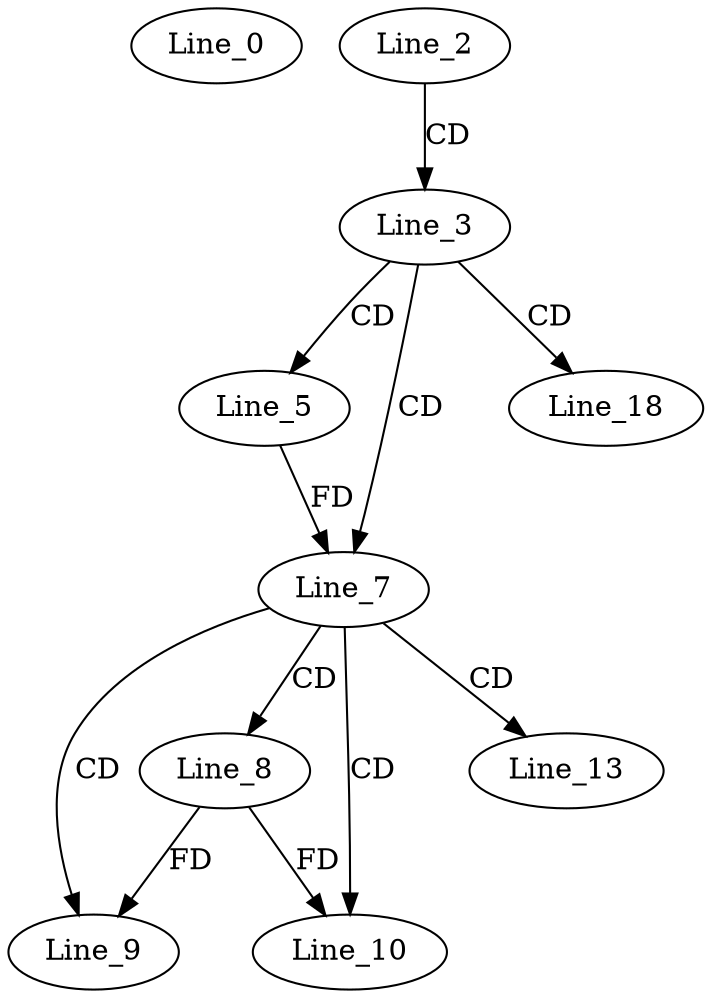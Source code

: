 digraph G {
  Line_0;
  Line_2;
  Line_3;
  Line_5;
  Line_7;
  Line_8;
  Line_9;
  Line_10;
  Line_13;
  Line_18;
  Line_2 -> Line_3 [ label="CD" ];
  Line_3 -> Line_5 [ label="CD" ];
  Line_3 -> Line_7 [ label="CD" ];
  Line_5 -> Line_7 [ label="FD" ];
  Line_7 -> Line_8 [ label="CD" ];
  Line_7 -> Line_9 [ label="CD" ];
  Line_8 -> Line_9 [ label="FD" ];
  Line_7 -> Line_10 [ label="CD" ];
  Line_8 -> Line_10 [ label="FD" ];
  Line_7 -> Line_13 [ label="CD" ];
  Line_3 -> Line_18 [ label="CD" ];
}
